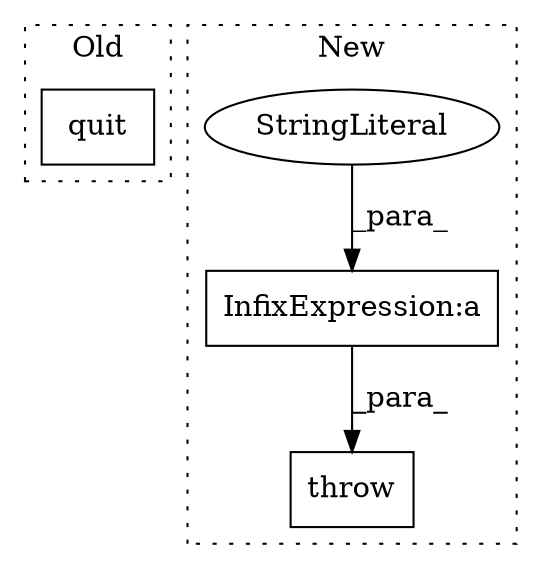 digraph G {
subgraph cluster0 {
1 [label="quit" a="32" s="6614" l="6" shape="box"];
label = "Old";
style="dotted";
}
subgraph cluster1 {
2 [label="throw" a="53" s="6290" l="6" shape="box"];
3 [label="InfixExpression:a" a="27" s="6334" l="3" shape="box"];
4 [label="StringLiteral" a="45" s="6337" l="23" shape="ellipse"];
label = "New";
style="dotted";
}
3 -> 2 [label="_para_"];
4 -> 3 [label="_para_"];
}